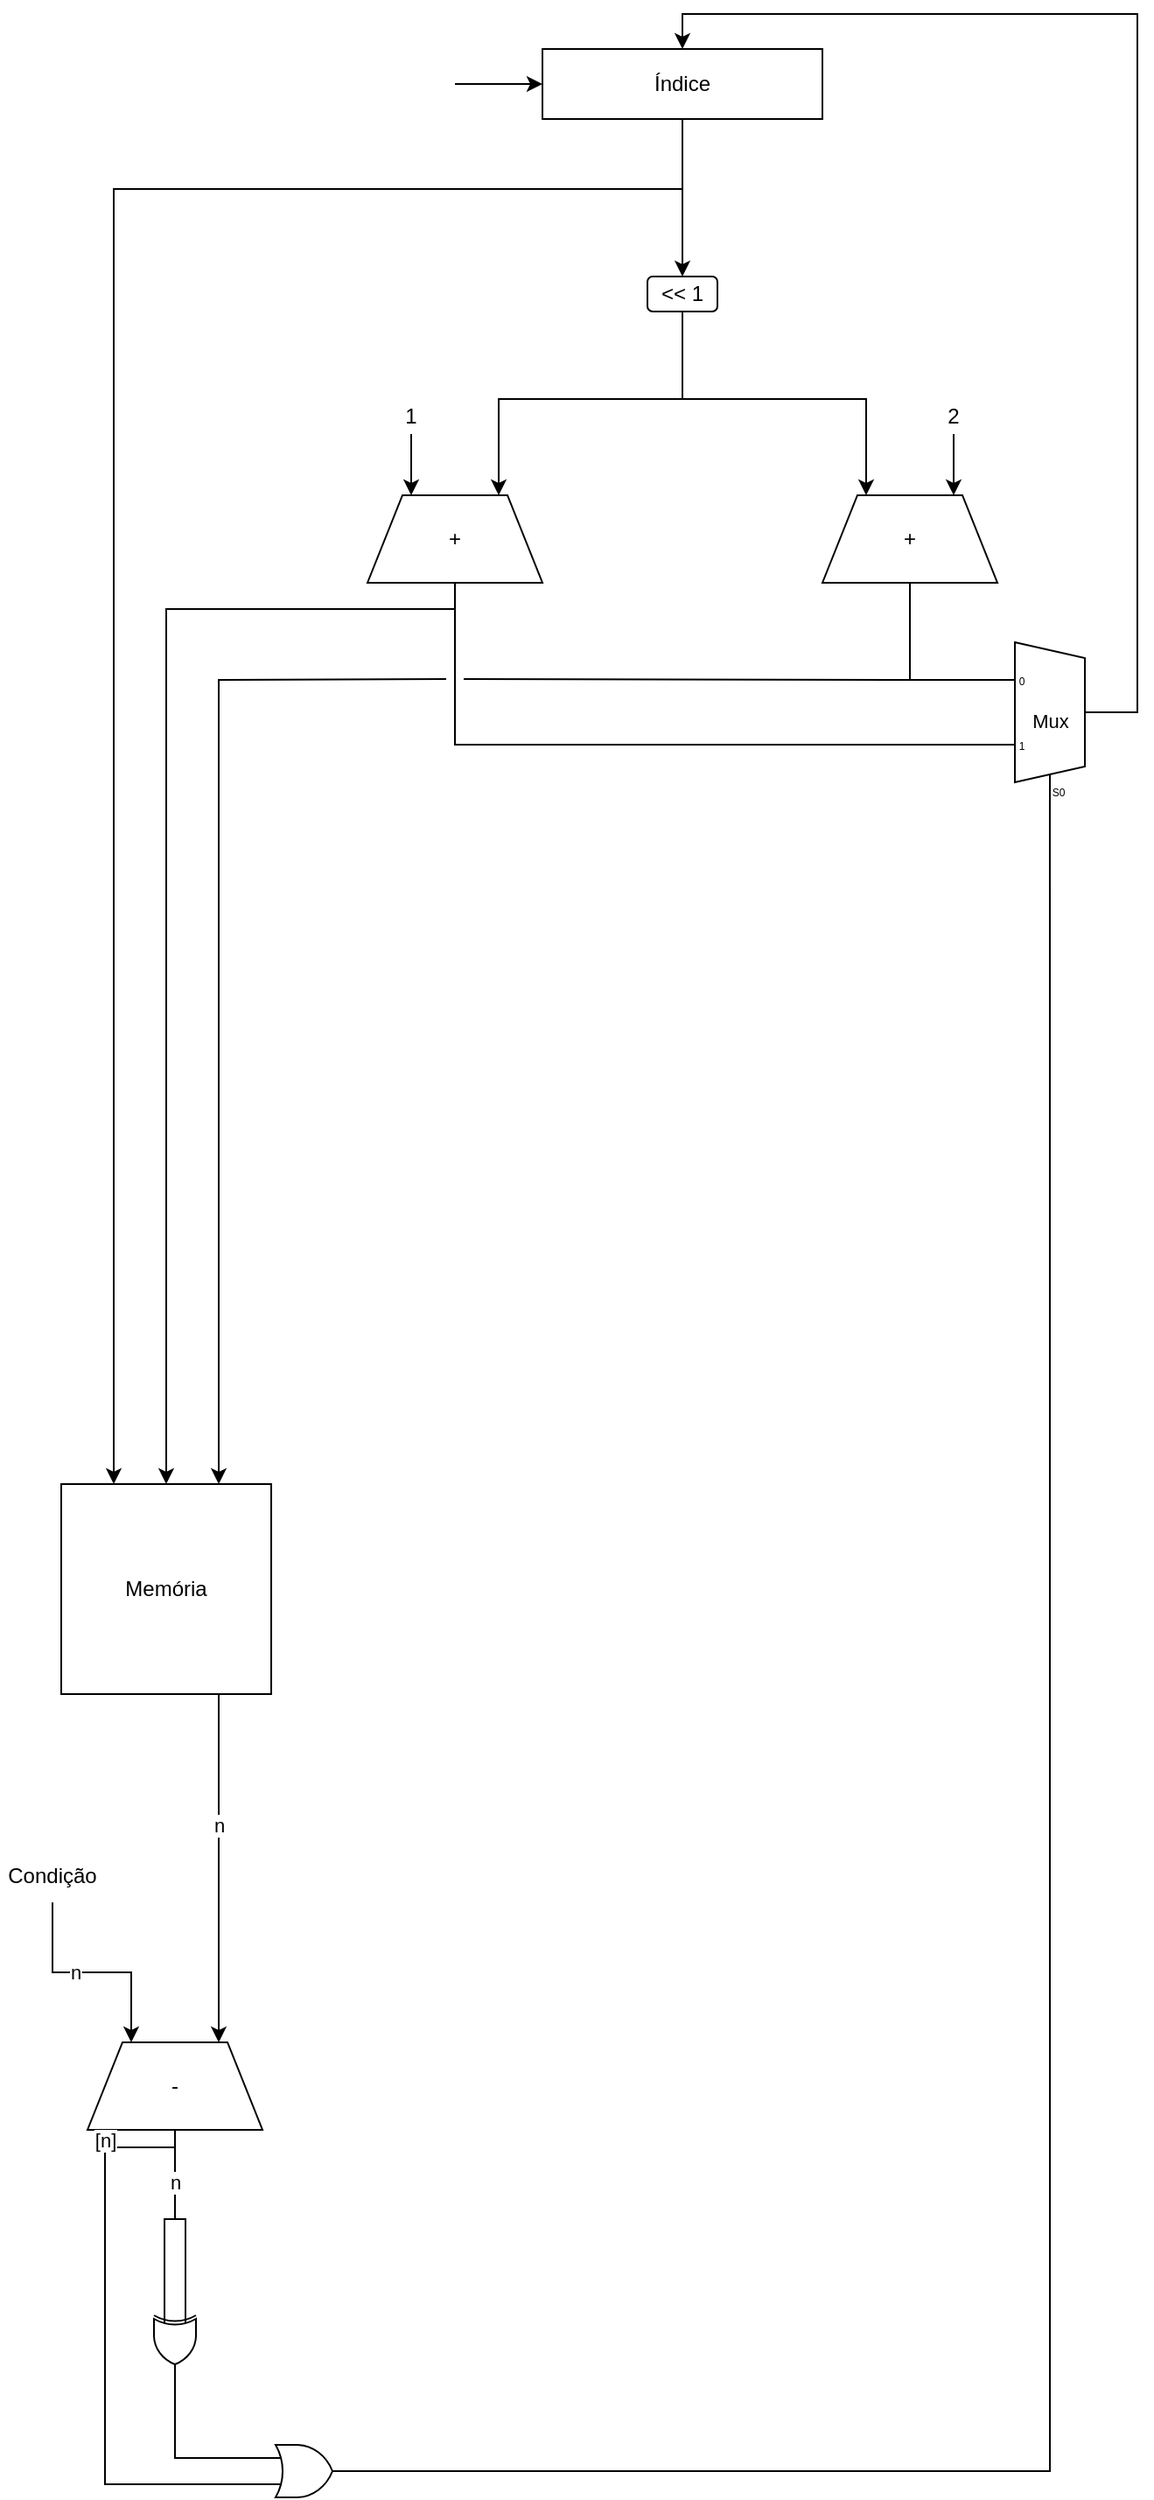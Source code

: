 <mxfile version="20.3.0" type="device"><diagram id="heMaUuyMf2MbA4sCuj8L" name="Page-1"><mxGraphModel dx="1422" dy="1714" grid="1" gridSize="10" guides="1" tooltips="1" connect="1" arrows="1" fold="1" page="1" pageScale="1" pageWidth="1169" pageHeight="827" math="0" shadow="0"><root><mxCell id="0"/><mxCell id="1" parent="0"/><mxCell id="_6uw8UVksBSVXf2Rd3sj-1" value="Memória" style="whiteSpace=wrap;html=1;aspect=fixed;" parent="1" vertex="1"><mxGeometry x="125" y="40" width="120" height="120" as="geometry"/></mxCell><mxCell id="_6uw8UVksBSVXf2Rd3sj-16" style="edgeStyle=orthogonalEdgeStyle;rounded=0;orthogonalLoop=1;jettySize=auto;html=1;entryX=0.5;entryY=0;entryDx=0;entryDy=0;" parent="1" source="_6uw8UVksBSVXf2Rd3sj-3" target="_6uw8UVksBSVXf2Rd3sj-5" edge="1"><mxGeometry relative="1" as="geometry"/></mxCell><mxCell id="_6uw8UVksBSVXf2Rd3sj-61" style="edgeStyle=orthogonalEdgeStyle;rounded=0;orthogonalLoop=1;jettySize=auto;html=1;entryX=0.25;entryY=0;entryDx=0;entryDy=0;" parent="1" source="_6uw8UVksBSVXf2Rd3sj-3" target="_6uw8UVksBSVXf2Rd3sj-1" edge="1"><mxGeometry relative="1" as="geometry"><mxPoint x="540" y="140" as="targetPoint"/><Array as="points"><mxPoint x="480" y="-700"/><mxPoint x="155" y="-700"/></Array></mxGeometry></mxCell><mxCell id="_6uw8UVksBSVXf2Rd3sj-3" value="Índice" style="rounded=0;whiteSpace=wrap;html=1;" parent="1" vertex="1"><mxGeometry x="400" y="-780" width="160" height="40" as="geometry"/></mxCell><mxCell id="_6uw8UVksBSVXf2Rd3sj-13" style="edgeStyle=orthogonalEdgeStyle;rounded=0;orthogonalLoop=1;jettySize=auto;html=1;entryX=0.75;entryY=0;entryDx=0;entryDy=0;" parent="1" source="_6uw8UVksBSVXf2Rd3sj-5" target="_6uw8UVksBSVXf2Rd3sj-6" edge="1"><mxGeometry relative="1" as="geometry"><Array as="points"><mxPoint x="480" y="-580"/><mxPoint x="375" y="-580"/></Array></mxGeometry></mxCell><mxCell id="_6uw8UVksBSVXf2Rd3sj-14" style="edgeStyle=orthogonalEdgeStyle;rounded=0;orthogonalLoop=1;jettySize=auto;html=1;entryX=0.25;entryY=0;entryDx=0;entryDy=0;" parent="1" source="_6uw8UVksBSVXf2Rd3sj-5" target="_6uw8UVksBSVXf2Rd3sj-15" edge="1"><mxGeometry relative="1" as="geometry"><mxPoint x="590" y="-530" as="targetPoint"/><Array as="points"><mxPoint x="480" y="-580"/><mxPoint x="585" y="-580"/></Array></mxGeometry></mxCell><mxCell id="_6uw8UVksBSVXf2Rd3sj-5" value="&amp;lt;&amp;lt; 1" style="rounded=1;whiteSpace=wrap;html=1;" parent="1" vertex="1"><mxGeometry x="460" y="-650" width="40" height="20" as="geometry"/></mxCell><mxCell id="_6uw8UVksBSVXf2Rd3sj-62" style="edgeStyle=orthogonalEdgeStyle;rounded=0;orthogonalLoop=1;jettySize=auto;html=1;entryX=0.5;entryY=0;entryDx=0;entryDy=0;" parent="1" source="_6uw8UVksBSVXf2Rd3sj-6" target="_6uw8UVksBSVXf2Rd3sj-1" edge="1"><mxGeometry relative="1" as="geometry"><mxPoint x="690" y="-280" as="targetPoint"/><Array as="points"><mxPoint x="350" y="-460"/><mxPoint x="185" y="-460"/></Array></mxGeometry></mxCell><mxCell id="_6uw8UVksBSVXf2Rd3sj-6" value="+" style="shape=trapezoid;perimeter=trapezoidPerimeter;whiteSpace=wrap;html=1;fixedSize=1;" parent="1" vertex="1"><mxGeometry x="300" y="-525" width="100" height="50" as="geometry"/></mxCell><mxCell id="_6uw8UVksBSVXf2Rd3sj-15" value="+" style="shape=trapezoid;perimeter=trapezoidPerimeter;whiteSpace=wrap;html=1;fixedSize=1;" parent="1" vertex="1"><mxGeometry x="560" y="-525" width="100" height="50" as="geometry"/></mxCell><mxCell id="_6uw8UVksBSVXf2Rd3sj-19" style="edgeStyle=orthogonalEdgeStyle;rounded=0;orthogonalLoop=1;jettySize=auto;html=1;entryX=0.25;entryY=0;entryDx=0;entryDy=0;" parent="1" source="_6uw8UVksBSVXf2Rd3sj-17" target="_6uw8UVksBSVXf2Rd3sj-6" edge="1"><mxGeometry relative="1" as="geometry"/></mxCell><mxCell id="_6uw8UVksBSVXf2Rd3sj-17" value="1" style="text;html=1;strokeColor=none;fillColor=none;align=center;verticalAlign=middle;whiteSpace=wrap;rounded=0;" parent="1" vertex="1"><mxGeometry x="315" y="-580" width="20" height="20" as="geometry"/></mxCell><mxCell id="_6uw8UVksBSVXf2Rd3sj-21" style="edgeStyle=orthogonalEdgeStyle;rounded=0;orthogonalLoop=1;jettySize=auto;html=1;entryX=0.75;entryY=0;entryDx=0;entryDy=0;" parent="1" source="_6uw8UVksBSVXf2Rd3sj-18" target="_6uw8UVksBSVXf2Rd3sj-15" edge="1"><mxGeometry relative="1" as="geometry"/></mxCell><mxCell id="_6uw8UVksBSVXf2Rd3sj-18" value="2" style="text;html=1;strokeColor=none;fillColor=none;align=center;verticalAlign=middle;whiteSpace=wrap;rounded=0;" parent="1" vertex="1"><mxGeometry x="625" y="-580" width="20" height="20" as="geometry"/></mxCell><mxCell id="_6uw8UVksBSVXf2Rd3sj-34" style="edgeStyle=orthogonalEdgeStyle;rounded=0;orthogonalLoop=1;jettySize=auto;html=1;exitX=1;exitY=0.5;exitDx=0;exitDy=-5;exitPerimeter=0;entryX=0.5;entryY=0;entryDx=0;entryDy=0;" parent="1" source="_6uw8UVksBSVXf2Rd3sj-26" target="_6uw8UVksBSVXf2Rd3sj-3" edge="1"><mxGeometry relative="1" as="geometry"/></mxCell><mxCell id="_6uw8UVksBSVXf2Rd3sj-26" value="&lt;font style=&quot;font-size: 11px;&quot;&gt;Mux&lt;/font&gt;" style="shadow=0;dashed=0;align=center;html=1;strokeWidth=1;shape=mxgraph.electrical.abstract.mux2;" parent="1" vertex="1"><mxGeometry x="660" y="-441" width="60" height="90" as="geometry"/></mxCell><mxCell id="_6uw8UVksBSVXf2Rd3sj-32" value="" style="endArrow=none;html=1;rounded=0;entryX=0.5;entryY=1;entryDx=0;entryDy=0;exitX=0;exitY=0.206;exitDx=0;exitDy=3;exitPerimeter=0;edgeStyle=orthogonalEdgeStyle;" parent="1" source="_6uw8UVksBSVXf2Rd3sj-26" target="_6uw8UVksBSVXf2Rd3sj-15" edge="1"><mxGeometry width="50" height="50" relative="1" as="geometry"><mxPoint x="580" y="-410" as="sourcePoint"/><mxPoint x="630" y="-460" as="targetPoint"/></mxGeometry></mxCell><mxCell id="_6uw8UVksBSVXf2Rd3sj-33" value="" style="endArrow=none;html=1;rounded=0;entryX=0.5;entryY=1;entryDx=0;entryDy=0;exitX=0;exitY=0.617;exitDx=0;exitDy=3;exitPerimeter=0;edgeStyle=orthogonalEdgeStyle;" parent="1" source="_6uw8UVksBSVXf2Rd3sj-26" target="_6uw8UVksBSVXf2Rd3sj-6" edge="1"><mxGeometry width="50" height="50" relative="1" as="geometry"><mxPoint x="180" y="-400" as="sourcePoint"/><mxPoint x="230" y="-450" as="targetPoint"/></mxGeometry></mxCell><mxCell id="_6uw8UVksBSVXf2Rd3sj-35" value="" style="endArrow=classic;html=1;rounded=0;entryX=0;entryY=0.5;entryDx=0;entryDy=0;" parent="1" target="_6uw8UVksBSVXf2Rd3sj-3" edge="1"><mxGeometry width="50" height="50" relative="1" as="geometry"><mxPoint x="350" y="-760" as="sourcePoint"/><mxPoint x="400" y="-840" as="targetPoint"/></mxGeometry></mxCell><mxCell id="_6uw8UVksBSVXf2Rd3sj-37" value="-" style="shape=trapezoid;perimeter=trapezoidPerimeter;whiteSpace=wrap;html=1;fixedSize=1;" parent="1" vertex="1"><mxGeometry x="140" y="359" width="100" height="50" as="geometry"/></mxCell><mxCell id="_6uw8UVksBSVXf2Rd3sj-38" value="" style="endArrow=classic;html=1;rounded=0;entryX=0.75;entryY=0;entryDx=0;entryDy=0;exitX=0.75;exitY=1;exitDx=0;exitDy=0;" parent="1" source="_6uw8UVksBSVXf2Rd3sj-1" target="_6uw8UVksBSVXf2Rd3sj-37" edge="1"><mxGeometry width="50" height="50" relative="1" as="geometry"><mxPoint x="215" y="289" as="sourcePoint"/><mxPoint x="520" y="149" as="targetPoint"/></mxGeometry></mxCell><mxCell id="_6uw8UVksBSVXf2Rd3sj-53" value="n" style="edgeLabel;html=1;align=center;verticalAlign=middle;resizable=0;points=[];" parent="_6uw8UVksBSVXf2Rd3sj-38" vertex="1" connectable="0"><mxGeometry x="-0.347" y="-3" relative="1" as="geometry"><mxPoint x="3" y="10" as="offset"/></mxGeometry></mxCell><mxCell id="_6uw8UVksBSVXf2Rd3sj-39" value="" style="endArrow=classic;html=1;rounded=0;entryX=0.25;entryY=0;entryDx=0;entryDy=0;exitX=0.5;exitY=1;exitDx=0;exitDy=0;edgeStyle=orthogonalEdgeStyle;" parent="1" source="_6uw8UVksBSVXf2Rd3sj-59" target="_6uw8UVksBSVXf2Rd3sj-37" edge="1"><mxGeometry width="50" height="50" relative="1" as="geometry"><mxPoint x="165" y="289" as="sourcePoint"/><mxPoint x="170" y="349" as="targetPoint"/><Array as="points"><mxPoint x="120" y="319"/><mxPoint x="165" y="319"/></Array></mxGeometry></mxCell><mxCell id="_6uw8UVksBSVXf2Rd3sj-52" value="n" style="edgeLabel;html=1;align=center;verticalAlign=middle;resizable=0;points=[];" parent="_6uw8UVksBSVXf2Rd3sj-39" vertex="1" connectable="0"><mxGeometry x="-0.298" y="1" relative="1" as="geometry"><mxPoint x="9" y="1" as="offset"/></mxGeometry></mxCell><mxCell id="_6uw8UVksBSVXf2Rd3sj-45" value="" style="verticalLabelPosition=bottom;shadow=0;dashed=0;align=center;html=1;verticalAlign=top;shape=mxgraph.electrical.logic_gates.logic_gate;operation=xor;rotation=90;" parent="1" vertex="1"><mxGeometry x="170" y="519" width="40" height="24" as="geometry"/></mxCell><mxCell id="_6uw8UVksBSVXf2Rd3sj-56" value="" style="endArrow=none;html=1;rounded=0;entryX=0.5;entryY=1;entryDx=0;entryDy=0;exitX=0;exitY=0.25;exitDx=0;exitDy=0;exitPerimeter=0;edgeStyle=orthogonalEdgeStyle;" parent="1" source="_6uw8UVksBSVXf2Rd3sj-45" target="_6uw8UVksBSVXf2Rd3sj-37" edge="1"><mxGeometry width="50" height="50" relative="1" as="geometry"><mxPoint x="230" y="499" as="sourcePoint"/><mxPoint x="280" y="449" as="targetPoint"/></mxGeometry></mxCell><mxCell id="_6uw8UVksBSVXf2Rd3sj-57" value="" style="endArrow=none;html=1;rounded=0;entryX=0.5;entryY=1;entryDx=0;entryDy=0;exitX=0;exitY=0.75;exitDx=0;exitDy=0;exitPerimeter=0;edgeStyle=orthogonalEdgeStyle;" parent="1" source="_6uw8UVksBSVXf2Rd3sj-45" target="_6uw8UVksBSVXf2Rd3sj-37" edge="1"><mxGeometry width="50" height="50" relative="1" as="geometry"><mxPoint x="290" y="519" as="sourcePoint"/><mxPoint x="340" y="469" as="targetPoint"/></mxGeometry></mxCell><mxCell id="_6uw8UVksBSVXf2Rd3sj-58" value="n" style="edgeLabel;html=1;align=center;verticalAlign=middle;resizable=0;points=[];" parent="_6uw8UVksBSVXf2Rd3sj-57" vertex="1" connectable="0"><mxGeometry x="0.444" y="-1" relative="1" as="geometry"><mxPoint x="-1" as="offset"/></mxGeometry></mxCell><mxCell id="_6uw8UVksBSVXf2Rd3sj-59" value="Condição" style="text;html=1;strokeColor=none;fillColor=none;align=center;verticalAlign=middle;whiteSpace=wrap;rounded=0;" parent="1" vertex="1"><mxGeometry x="90" y="249" width="60" height="30" as="geometry"/></mxCell><mxCell id="_6uw8UVksBSVXf2Rd3sj-66" value="" style="endArrow=none;html=1;rounded=0;fontSize=18;entryX=0.5;entryY=1;entryDx=0;entryDy=0;edgeStyle=orthogonalEdgeStyle;" parent="1" target="_6uw8UVksBSVXf2Rd3sj-15" edge="1"><mxGeometry width="50" height="50" relative="1" as="geometry"><mxPoint x="355" y="-420" as="sourcePoint"/><mxPoint x="620" y="-400" as="targetPoint"/></mxGeometry></mxCell><mxCell id="_6uw8UVksBSVXf2Rd3sj-67" value="" style="endArrow=classic;html=1;rounded=0;fontSize=18;entryX=0.75;entryY=0;entryDx=0;entryDy=0;edgeStyle=orthogonalEdgeStyle;" parent="1" target="_6uw8UVksBSVXf2Rd3sj-1" edge="1"><mxGeometry width="50" height="50" relative="1" as="geometry"><mxPoint x="345" y="-420" as="sourcePoint"/><mxPoint x="950" y="-280" as="targetPoint"/></mxGeometry></mxCell><mxCell id="_6uw8UVksBSVXf2Rd3sj-70" value="" style="verticalLabelPosition=bottom;shadow=0;dashed=0;align=center;html=1;verticalAlign=top;shape=mxgraph.electrical.logic_gates.logic_gate;operation=or;fontSize=18;" parent="1" vertex="1"><mxGeometry x="240" y="589" width="50" height="30" as="geometry"/></mxCell><mxCell id="_6uw8UVksBSVXf2Rd3sj-74" value="" style="endArrow=none;html=1;rounded=0;fontSize=11;entryX=1;entryY=0.5;entryDx=0;entryDy=0;entryPerimeter=0;exitX=0;exitY=0.25;exitDx=0;exitDy=0;exitPerimeter=0;edgeStyle=orthogonalEdgeStyle;" parent="1" source="_6uw8UVksBSVXf2Rd3sj-70" target="_6uw8UVksBSVXf2Rd3sj-45" edge="1"><mxGeometry width="50" height="50" relative="1" as="geometry"><mxPoint x="250" y="589" as="sourcePoint"/><mxPoint x="300" y="539" as="targetPoint"/></mxGeometry></mxCell><mxCell id="_6uw8UVksBSVXf2Rd3sj-75" value="" style="endArrow=none;html=1;rounded=0;fontSize=11;entryX=0.5;entryY=1;entryDx=0;entryDy=0;edgeStyle=orthogonalEdgeStyle;exitX=0;exitY=0.75;exitDx=0;exitDy=0;exitPerimeter=0;" parent="1" source="_6uw8UVksBSVXf2Rd3sj-70" target="_6uw8UVksBSVXf2Rd3sj-37" edge="1"><mxGeometry width="50" height="50" relative="1" as="geometry"><mxPoint x="270" y="640" as="sourcePoint"/><mxPoint x="160" y="469" as="targetPoint"/><Array as="points"><mxPoint x="150" y="612"/><mxPoint x="150" y="419"/><mxPoint x="190" y="419"/></Array></mxGeometry></mxCell><mxCell id="EBFJ2UFxIQm7GbWx8fx2-9" value="[n]" style="edgeLabel;html=1;align=center;verticalAlign=middle;resizable=0;points=[];" parent="_6uw8UVksBSVXf2Rd3sj-75" vertex="1" connectable="0"><mxGeometry x="0.649" y="2" relative="1" as="geometry"><mxPoint x="2" y="-13" as="offset"/></mxGeometry></mxCell><mxCell id="_6uw8UVksBSVXf2Rd3sj-80" value="" style="endArrow=none;html=1;rounded=0;fontSize=11;entryX=0.333;entryY=1;entryDx=10;entryDy=0;entryPerimeter=0;exitX=1;exitY=0.5;exitDx=0;exitDy=0;exitPerimeter=0;edgeStyle=orthogonalEdgeStyle;" parent="1" source="_6uw8UVksBSVXf2Rd3sj-70" target="_6uw8UVksBSVXf2Rd3sj-26" edge="1"><mxGeometry width="50" height="50" relative="1" as="geometry"><mxPoint x="421.18" y="625" as="sourcePoint"/><mxPoint x="830" y="280" as="targetPoint"/></mxGeometry></mxCell></root></mxGraphModel></diagram></mxfile>